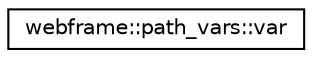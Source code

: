 digraph "Graphical Class Hierarchy"
{
 // LATEX_PDF_SIZE
  edge [fontname="Helvetica",fontsize="10",labelfontname="Helvetica",labelfontsize="10"];
  node [fontname="Helvetica",fontsize="10",shape=record];
  rankdir="LR";
  Node0 [label="webframe::path_vars::var",height=0.2,width=0.4,color="black", fillcolor="white", style="filled",URL="$d6/d55/structwebframe_1_1path__vars_1_1var.html",tooltip=" "];
}
